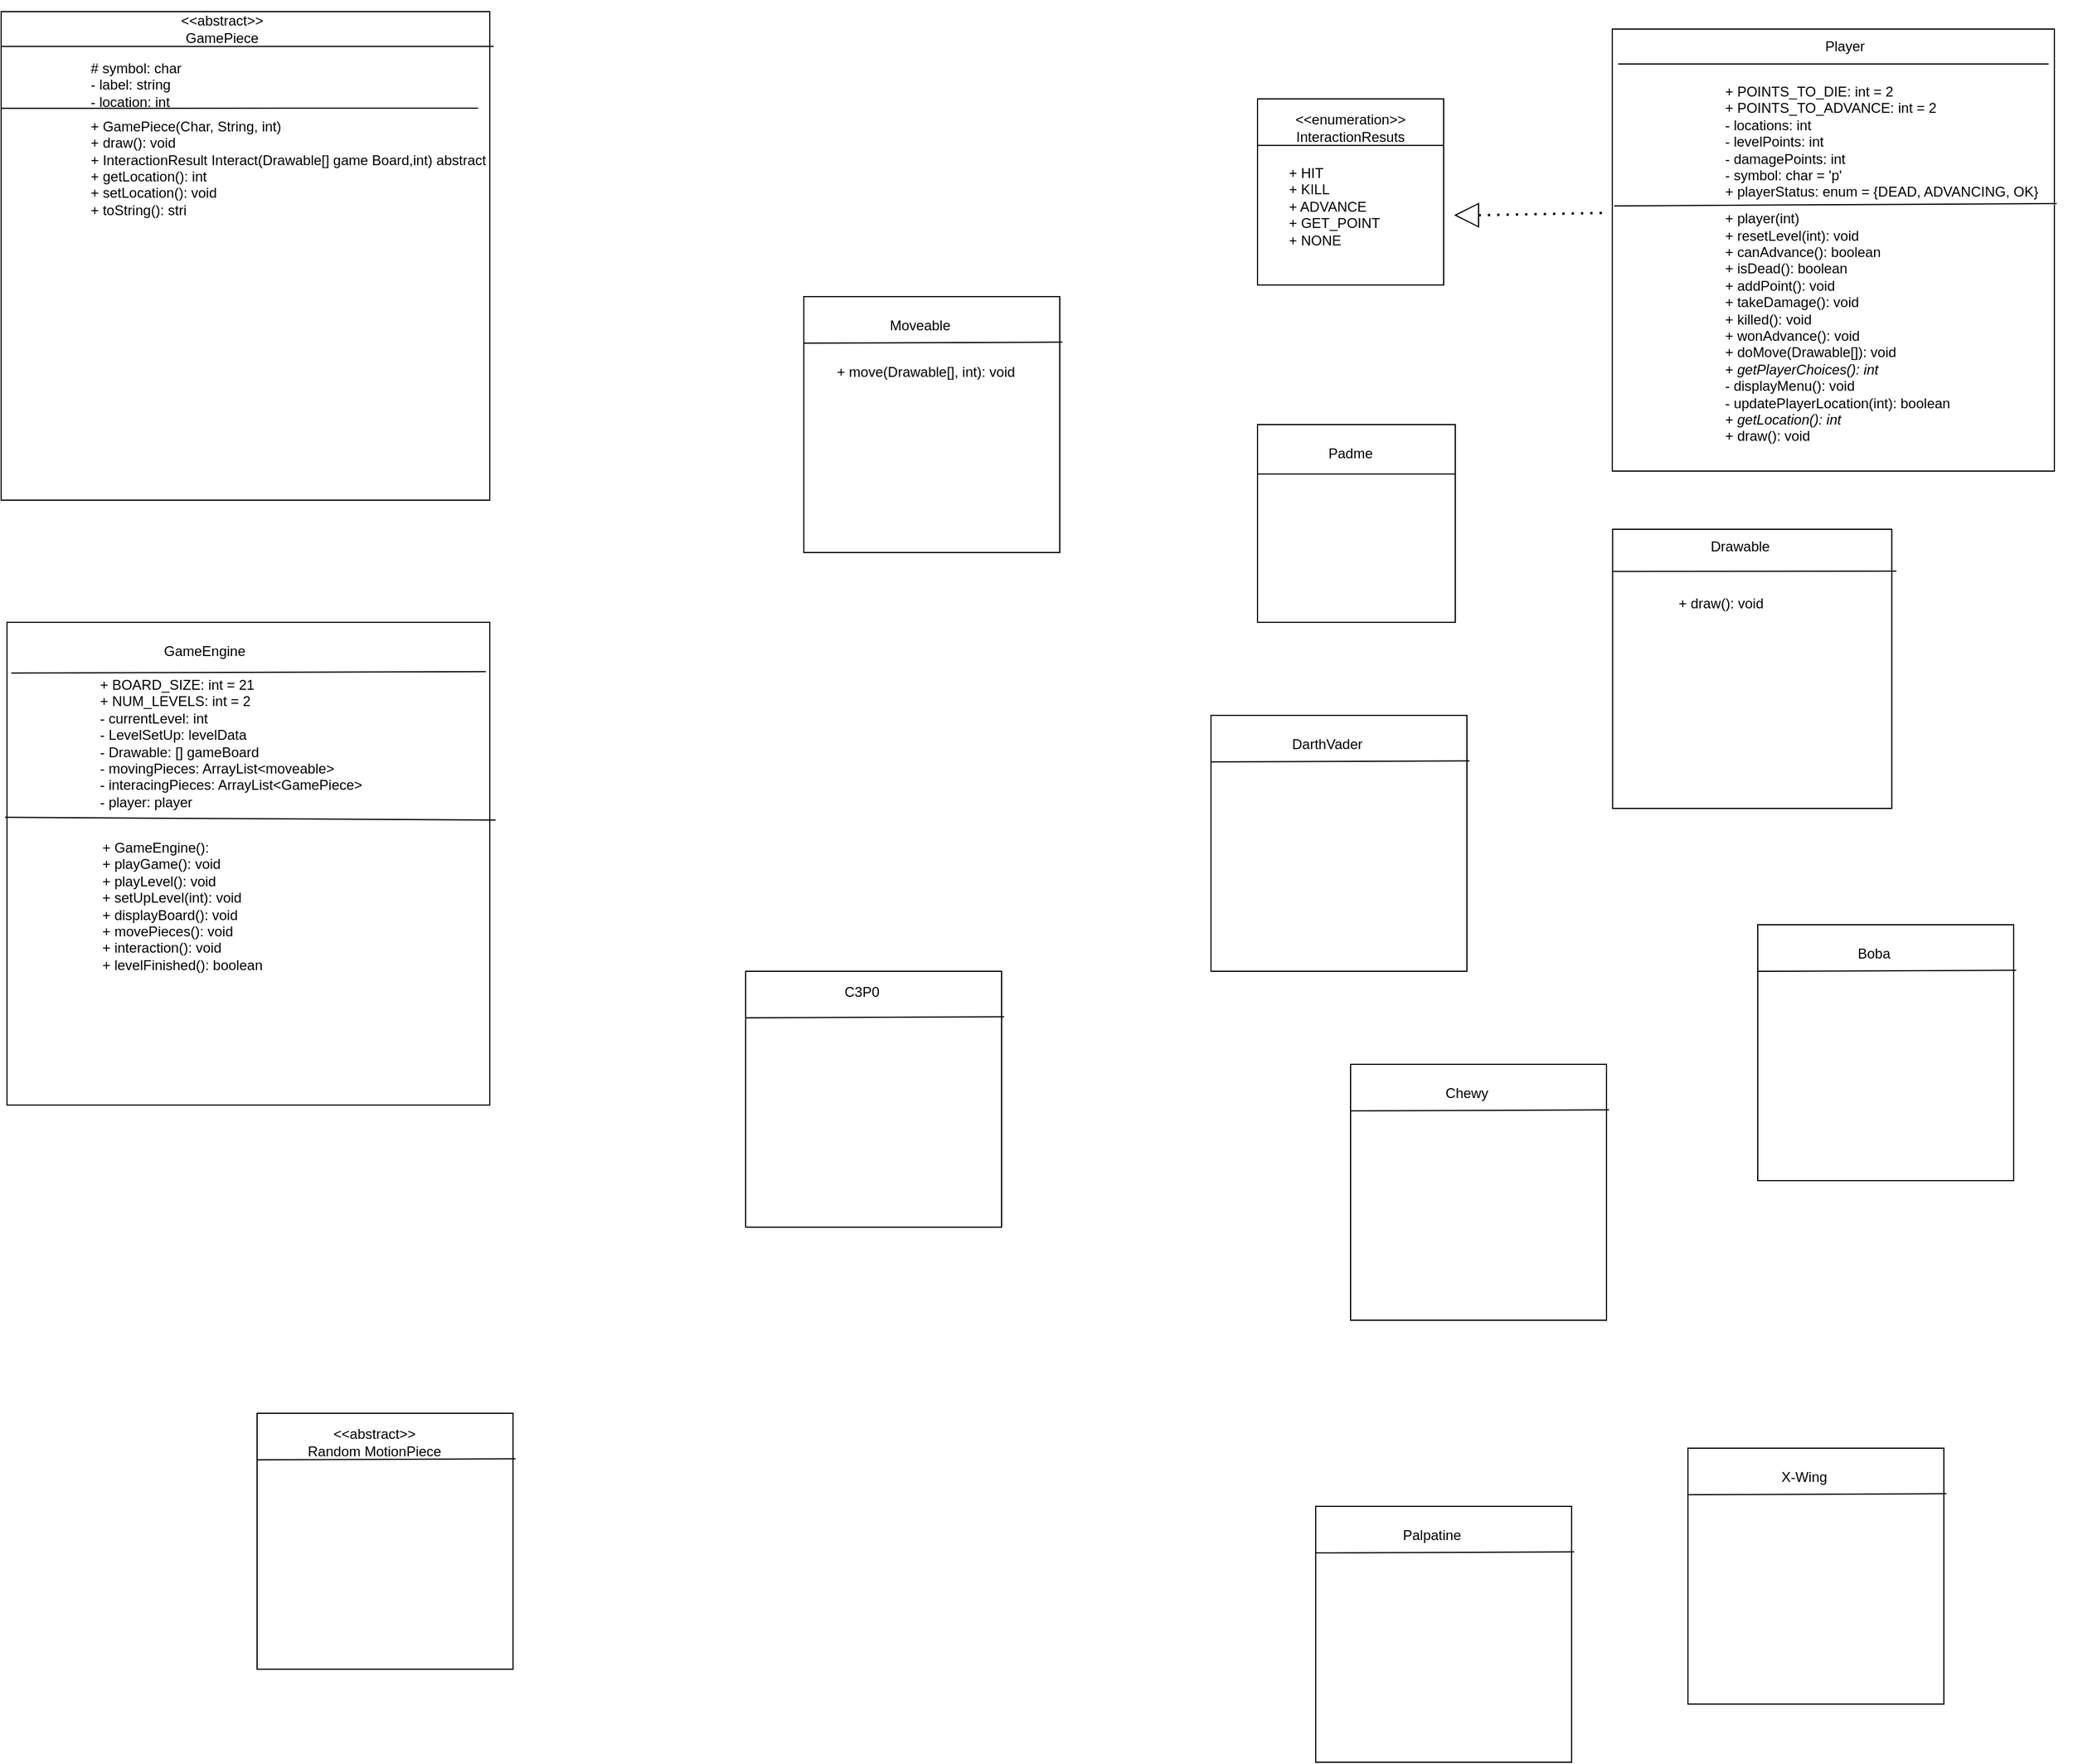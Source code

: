 <mxfile version="26.0.9">
  <diagram name="Page-1" id="SxFgVPT7Z6_eTKrGHsNR">
    <mxGraphModel dx="2537" dy="920" grid="1" gridSize="10" guides="1" tooltips="1" connect="1" arrows="1" fold="1" page="1" pageScale="1" pageWidth="1169" pageHeight="1654" math="0" shadow="0">
      <root>
        <mxCell id="0" />
        <mxCell id="1" parent="0" />
        <mxCell id="7tezufcK3x0pUca_TWKY-1" value="" style="whiteSpace=wrap;html=1;aspect=fixed;" parent="1" vertex="1">
          <mxGeometry x="80" y="130" width="160" height="160" as="geometry" />
        </mxCell>
        <mxCell id="7tezufcK3x0pUca_TWKY-3" value="&amp;lt;&amp;lt;enumeration&amp;gt;&amp;gt;&lt;div&gt;InteractionResuts&lt;/div&gt;" style="text;html=1;align=center;verticalAlign=middle;whiteSpace=wrap;rounded=0;" parent="1" vertex="1">
          <mxGeometry x="128" y="140" width="64" height="30" as="geometry" />
        </mxCell>
        <mxCell id="7tezufcK3x0pUca_TWKY-4" value="" style="endArrow=none;html=1;rounded=0;entryX=1;entryY=0.25;entryDx=0;entryDy=0;exitX=0;exitY=0.25;exitDx=0;exitDy=0;" parent="1" source="7tezufcK3x0pUca_TWKY-1" target="7tezufcK3x0pUca_TWKY-1" edge="1">
          <mxGeometry width="50" height="50" relative="1" as="geometry">
            <mxPoint x="110" y="210" as="sourcePoint" />
            <mxPoint x="160" y="160" as="targetPoint" />
          </mxGeometry>
        </mxCell>
        <mxCell id="7tezufcK3x0pUca_TWKY-5" value="&lt;div&gt;&lt;br&gt;&lt;/div&gt;" style="text;html=1;align=center;verticalAlign=middle;whiteSpace=wrap;rounded=0;" parent="1" vertex="1">
          <mxGeometry x="120" y="200" width="60" height="30" as="geometry" />
        </mxCell>
        <mxCell id="7tezufcK3x0pUca_TWKY-6" value="" style="whiteSpace=wrap;html=1;aspect=fixed;" parent="1" vertex="1">
          <mxGeometry x="385" y="70" width="380" height="380" as="geometry" />
        </mxCell>
        <mxCell id="7tezufcK3x0pUca_TWKY-8" value="" style="endArrow=none;html=1;rounded=0;" parent="1" edge="1">
          <mxGeometry width="50" height="50" relative="1" as="geometry">
            <mxPoint x="390" y="100" as="sourcePoint" />
            <mxPoint x="760" y="100" as="targetPoint" />
          </mxGeometry>
        </mxCell>
        <mxCell id="7tezufcK3x0pUca_TWKY-9" value="Player" style="text;html=1;align=center;verticalAlign=middle;whiteSpace=wrap;rounded=0;" parent="1" vertex="1">
          <mxGeometry x="500" y="70" width="170" height="30" as="geometry" />
        </mxCell>
        <mxCell id="7tezufcK3x0pUca_TWKY-13" value="" style="endArrow=none;html=1;rounded=0;exitX=0.004;exitY=0.4;exitDx=0;exitDy=0;exitPerimeter=0;" parent="1" source="7tezufcK3x0pUca_TWKY-6" edge="1">
          <mxGeometry width="50" height="50" relative="1" as="geometry">
            <mxPoint x="410" y="280" as="sourcePoint" />
            <mxPoint x="767" y="220" as="targetPoint" />
          </mxGeometry>
        </mxCell>
        <mxCell id="7tezufcK3x0pUca_TWKY-14" value="&lt;div&gt;&lt;br&gt;&lt;/div&gt;" style="text;html=1;align=center;verticalAlign=middle;whiteSpace=wrap;rounded=0;" parent="1" vertex="1">
          <mxGeometry x="435" y="308" width="205" height="20" as="geometry" />
        </mxCell>
        <mxCell id="7tezufcK3x0pUca_TWKY-24" value="" style="html=1;shadow=0;dashed=0;align=center;verticalAlign=middle;shape=mxgraph.arrows2.arrow;dy=0.6;dx=40;flipH=1;notch=0;" parent="1" vertex="1">
          <mxGeometry x="250" y="220" width="20" height="20" as="geometry" />
        </mxCell>
        <mxCell id="7tezufcK3x0pUca_TWKY-26" value="" style="endArrow=none;dashed=1;html=1;dashPattern=1 3;strokeWidth=2;rounded=0;exitX=0;exitY=0.5;exitDx=0;exitDy=0;exitPerimeter=0;entryX=0;entryY=1;entryDx=0;entryDy=0;" parent="1" source="7tezufcK3x0pUca_TWKY-24" edge="1">
          <mxGeometry width="50" height="50" relative="1" as="geometry">
            <mxPoint x="300" y="270" as="sourcePoint" />
            <mxPoint x="380.0" y="228" as="targetPoint" />
          </mxGeometry>
        </mxCell>
        <mxCell id="7tezufcK3x0pUca_TWKY-31" value="+ POINTS_TO_DIE: int = 2&#xa;+ POINTS_TO_ADVANCE: int = 2&#xa;- locations: int&#xa;- levelPoints: int&#xa;- damagePoints: int&#xa;- symbol: char = &#39;p&#39;&#xa;+ playerStatus: enum = {DEAD, ADVANCING, OK}" style="text;whiteSpace=wrap;" parent="1" vertex="1">
          <mxGeometry x="480" y="110" width="300" height="120" as="geometry" />
        </mxCell>
        <mxCell id="7tezufcK3x0pUca_TWKY-32" value="+ HIT&#xa;+ KILL&#xa;+ ADVANCE&#xa;+ GET_POINT&#xa;+ NONE" style="text;whiteSpace=wrap;" parent="1" vertex="1">
          <mxGeometry x="105" y="180" width="110" height="100" as="geometry" />
        </mxCell>
        <mxCell id="7tezufcK3x0pUca_TWKY-33" value="" style="whiteSpace=wrap;html=1;aspect=fixed;" parent="1" vertex="1">
          <mxGeometry x="80" y="410" width="170" height="170" as="geometry" />
        </mxCell>
        <mxCell id="7tezufcK3x0pUca_TWKY-34" value="Padme" style="text;html=1;align=center;verticalAlign=middle;whiteSpace=wrap;rounded=0;" parent="1" vertex="1">
          <mxGeometry x="120" y="420" width="80" height="30" as="geometry" />
        </mxCell>
        <mxCell id="7tezufcK3x0pUca_TWKY-35" value="" style="endArrow=none;html=1;rounded=0;exitX=0;exitY=0.25;exitDx=0;exitDy=0;entryX=1;entryY=0.25;entryDx=0;entryDy=0;" parent="1" source="7tezufcK3x0pUca_TWKY-33" target="7tezufcK3x0pUca_TWKY-33" edge="1">
          <mxGeometry width="50" height="50" relative="1" as="geometry">
            <mxPoint x="460" y="570" as="sourcePoint" />
            <mxPoint x="510" y="520" as="targetPoint" />
          </mxGeometry>
        </mxCell>
        <mxCell id="7tezufcK3x0pUca_TWKY-37" value="&lt;h1 style=&quot;margin-top: 0px;&quot;&gt;&lt;br&gt;&lt;/h1&gt;&lt;div&gt;&lt;br&gt;&lt;/div&gt;&lt;div&gt;&lt;div&gt;+ player(int)&lt;/div&gt;&lt;div&gt;+ resetLevel(int): void&lt;/div&gt;&lt;div&gt;+ canAdvance(): boolean&lt;/div&gt;&lt;div&gt;+ isDead(): boolean&lt;/div&gt;&lt;div&gt;+ addPoint(): void&lt;/div&gt;&lt;div&gt;+ takeDamage(): void&lt;/div&gt;&lt;div&gt;+ killed(): void&lt;/div&gt;&lt;div&gt;+ wonAdvance(): void&lt;/div&gt;&lt;div&gt;+ doMove(Drawable[]): void&lt;/div&gt;&lt;div&gt;+ &lt;i&gt;getPlayerChoices(): int&lt;/i&gt;&lt;/div&gt;&lt;div&gt;- displayMenu(): void&lt;/div&gt;&lt;div&gt;- updatePlayerLocation(int): boolean&lt;/div&gt;&lt;div&gt;+ &lt;i&gt;getLocation(): int&lt;/i&gt;&lt;/div&gt;&lt;div&gt;+ draw(): void&lt;/div&gt;&lt;/div&gt;&lt;div&gt;&lt;br&gt;&lt;/div&gt;" style="text;html=1;whiteSpace=wrap;overflow=hidden;rounded=0;" parent="1" vertex="1">
          <mxGeometry x="480" y="160" width="210" height="300" as="geometry" />
        </mxCell>
        <mxCell id="7tezufcK3x0pUca_TWKY-38" value="" style="whiteSpace=wrap;html=1;aspect=fixed;" parent="1" vertex="1">
          <mxGeometry x="385.24" y="500" width="240" height="240" as="geometry" />
        </mxCell>
        <mxCell id="7tezufcK3x0pUca_TWKY-39" value="" style="endArrow=none;html=1;rounded=0;exitX=-0.001;exitY=0.151;exitDx=0;exitDy=0;exitPerimeter=0;" parent="1" source="7tezufcK3x0pUca_TWKY-38" edge="1">
          <mxGeometry width="50" height="50" relative="1" as="geometry">
            <mxPoint x="382.24" y="520" as="sourcePoint" />
            <mxPoint x="629.24" y="536" as="targetPoint" />
          </mxGeometry>
        </mxCell>
        <mxCell id="7tezufcK3x0pUca_TWKY-40" value="Drawable" style="text;html=1;align=center;verticalAlign=middle;whiteSpace=wrap;rounded=0;" parent="1" vertex="1">
          <mxGeometry x="465.24" y="500" width="60" height="30" as="geometry" />
        </mxCell>
        <mxCell id="7tezufcK3x0pUca_TWKY-41" value="+ draw(): void" style="text;html=1;whiteSpace=wrap;overflow=hidden;rounded=0;" parent="1" vertex="1">
          <mxGeometry x="440.24" y="550" width="130" height="50" as="geometry" />
        </mxCell>
        <mxCell id="7tezufcK3x0pUca_TWKY-43" value="" style="whiteSpace=wrap;html=1;aspect=fixed;" parent="1" vertex="1">
          <mxGeometry x="40" y="660" width="220" height="220" as="geometry" />
        </mxCell>
        <mxCell id="7tezufcK3x0pUca_TWKY-46" value="" style="endArrow=none;html=1;rounded=0;entryX=1.01;entryY=0.178;entryDx=0;entryDy=0;entryPerimeter=0;" parent="1" target="7tezufcK3x0pUca_TWKY-43" edge="1">
          <mxGeometry width="50" height="50" relative="1" as="geometry">
            <mxPoint x="40" y="700" as="sourcePoint" />
            <mxPoint x="90" y="650" as="targetPoint" />
          </mxGeometry>
        </mxCell>
        <mxCell id="7tezufcK3x0pUca_TWKY-48" value="DarthVader" style="text;html=1;align=center;verticalAlign=middle;whiteSpace=wrap;rounded=0;" parent="1" vertex="1">
          <mxGeometry x="110" y="670" width="60" height="30" as="geometry" />
        </mxCell>
        <mxCell id="7K_W08JmNn9Qx-t4ZDiZ-1" value="" style="whiteSpace=wrap;html=1;aspect=fixed;" vertex="1" parent="1">
          <mxGeometry x="-1000" y="55" width="420" height="420" as="geometry" />
        </mxCell>
        <mxCell id="7K_W08JmNn9Qx-t4ZDiZ-4" value="&amp;lt;&amp;lt;abstract&amp;gt;&amp;gt;&lt;div&gt;GamePiece&lt;/div&gt;" style="text;html=1;align=center;verticalAlign=middle;whiteSpace=wrap;rounded=0;" vertex="1" parent="1">
          <mxGeometry x="-874.76" y="55" width="129.76" height="30" as="geometry" />
        </mxCell>
        <mxCell id="7K_W08JmNn9Qx-t4ZDiZ-7" value="" style="endArrow=none;html=1;rounded=0;exitX=0;exitY=0.198;exitDx=0;exitDy=0;exitPerimeter=0;" edge="1" parent="1" source="7K_W08JmNn9Qx-t4ZDiZ-1">
          <mxGeometry width="50" height="50" relative="1" as="geometry">
            <mxPoint x="-922" y="138" as="sourcePoint" />
            <mxPoint x="-590" y="138" as="targetPoint" />
          </mxGeometry>
        </mxCell>
        <mxCell id="7K_W08JmNn9Qx-t4ZDiZ-8" value="&lt;h1 style=&quot;margin-top: 0px;&quot;&gt;&lt;br&gt;&lt;/h1&gt;&lt;div&gt;+ GamePiece(Char, String, int)&lt;/div&gt;&lt;div&gt;+ draw(): void&lt;/div&gt;&lt;div&gt;+ InteractionResult Interact(Drawable[] game Board,int) abstract&lt;/div&gt;&lt;div&gt;+ getLocation(): int&lt;/div&gt;&lt;div&gt;+ setLocation(): void&lt;/div&gt;&lt;div&gt;+ toString(): stri&lt;/div&gt;" style="text;html=1;whiteSpace=wrap;overflow=hidden;rounded=0;" vertex="1" parent="1">
          <mxGeometry x="-925" y="95" width="350" height="160" as="geometry" />
        </mxCell>
        <mxCell id="7K_W08JmNn9Qx-t4ZDiZ-5" value="&lt;h1 style=&quot;margin-top: 0px;&quot;&gt;&lt;br&gt;&lt;/h1&gt;&lt;div&gt;# symbol: char&lt;/div&gt;&lt;div&gt;- label: string&lt;/div&gt;&lt;div&gt;- location: int&lt;/div&gt;" style="text;html=1;whiteSpace=wrap;overflow=hidden;rounded=0;" vertex="1" parent="1">
          <mxGeometry x="-925" y="45" width="180" height="110" as="geometry" />
        </mxCell>
        <mxCell id="7K_W08JmNn9Qx-t4ZDiZ-12" value="" style="endArrow=none;html=1;rounded=0;exitX=0;exitY=0.071;exitDx=0;exitDy=0;exitPerimeter=0;entryX=1.008;entryY=0.071;entryDx=0;entryDy=0;entryPerimeter=0;" edge="1" parent="1" source="7K_W08JmNn9Qx-t4ZDiZ-1" target="7K_W08JmNn9Qx-t4ZDiZ-1">
          <mxGeometry width="50" height="50" relative="1" as="geometry">
            <mxPoint x="-770" y="245" as="sourcePoint" />
            <mxPoint x="-720" y="195" as="targetPoint" />
          </mxGeometry>
        </mxCell>
        <mxCell id="7K_W08JmNn9Qx-t4ZDiZ-13" value="" style="whiteSpace=wrap;html=1;aspect=fixed;" vertex="1" parent="1">
          <mxGeometry x="-995" y="580" width="415" height="415" as="geometry" />
        </mxCell>
        <mxCell id="7K_W08JmNn9Qx-t4ZDiZ-14" value="" style="endArrow=none;html=1;rounded=0;entryX=0.992;entryY=0.102;entryDx=0;entryDy=0;entryPerimeter=0;exitX=0.009;exitY=0.105;exitDx=0;exitDy=0;exitPerimeter=0;" edge="1" parent="1" source="7K_W08JmNn9Qx-t4ZDiZ-13" target="7K_W08JmNn9Qx-t4ZDiZ-13">
          <mxGeometry width="50" height="50" relative="1" as="geometry">
            <mxPoint x="-1005" y="840" as="sourcePoint" />
            <mxPoint x="-955" y="790" as="targetPoint" />
          </mxGeometry>
        </mxCell>
        <mxCell id="7K_W08JmNn9Qx-t4ZDiZ-15" value="GameEngine" style="text;html=1;align=center;verticalAlign=middle;whiteSpace=wrap;rounded=0;" vertex="1" parent="1">
          <mxGeometry x="-855" y="590" width="60" height="30" as="geometry" />
        </mxCell>
        <mxCell id="7K_W08JmNn9Qx-t4ZDiZ-16" value="+ BOARD_SIZE: int = 21&lt;div&gt;+ NUM_LEVELS: int = 2&lt;/div&gt;&lt;div&gt;- currentLevel: int&lt;/div&gt;&lt;div&gt;- LevelSetUp: levelData&lt;/div&gt;&lt;div&gt;- Drawable: [] gameBoard&lt;/div&gt;&lt;div&gt;- movingPieces: ArrayList&amp;lt;moveable&amp;gt;&lt;/div&gt;&lt;div&gt;- interacingPieces: ArrayList&amp;lt;GamePiece&amp;gt;&lt;/div&gt;&lt;div&gt;- player: player&lt;/div&gt;&lt;div&gt;&lt;br&gt;&lt;/div&gt;" style="text;html=1;whiteSpace=wrap;overflow=hidden;rounded=0;" vertex="1" parent="1">
          <mxGeometry x="-917.5" y="620" width="250" height="120" as="geometry" />
        </mxCell>
        <mxCell id="7K_W08JmNn9Qx-t4ZDiZ-17" value="" style="endArrow=none;html=1;rounded=0;exitX=-0.004;exitY=0.404;exitDx=0;exitDy=0;exitPerimeter=0;" edge="1" parent="1" source="7K_W08JmNn9Qx-t4ZDiZ-13">
          <mxGeometry width="50" height="50" relative="1" as="geometry">
            <mxPoint x="-955" y="820" as="sourcePoint" />
            <mxPoint x="-575" y="750" as="targetPoint" />
          </mxGeometry>
        </mxCell>
        <mxCell id="7K_W08JmNn9Qx-t4ZDiZ-19" value="+ GameEngine():&lt;div&gt;+ playGame(): void&lt;/div&gt;&lt;div&gt;+ playLevel(): void&lt;/div&gt;&lt;div&gt;+ setUpLevel(int): void&lt;/div&gt;&lt;div&gt;+ displayBoard(): void&lt;/div&gt;&lt;div&gt;+ movePieces(): void&lt;/div&gt;&lt;div&gt;+ interaction(): void&lt;/div&gt;&lt;div&gt;+ levelFinished(): boolean&lt;/div&gt;&lt;div&gt;&lt;br&gt;&lt;/div&gt;" style="text;html=1;whiteSpace=wrap;overflow=hidden;rounded=0;" vertex="1" parent="1">
          <mxGeometry x="-915" y="760" width="180" height="120" as="geometry" />
        </mxCell>
        <mxCell id="7K_W08JmNn9Qx-t4ZDiZ-32" value="" style="whiteSpace=wrap;html=1;aspect=fixed;" vertex="1" parent="1">
          <mxGeometry x="160" y="960" width="220" height="220" as="geometry" />
        </mxCell>
        <mxCell id="7K_W08JmNn9Qx-t4ZDiZ-33" value="" style="endArrow=none;html=1;rounded=0;entryX=1.01;entryY=0.178;entryDx=0;entryDy=0;entryPerimeter=0;" edge="1" parent="1" target="7K_W08JmNn9Qx-t4ZDiZ-32">
          <mxGeometry width="50" height="50" relative="1" as="geometry">
            <mxPoint x="160" y="1000" as="sourcePoint" />
            <mxPoint x="210" y="950" as="targetPoint" />
          </mxGeometry>
        </mxCell>
        <mxCell id="7K_W08JmNn9Qx-t4ZDiZ-34" value="Chewy" style="text;html=1;align=center;verticalAlign=middle;whiteSpace=wrap;rounded=0;" vertex="1" parent="1">
          <mxGeometry x="230" y="970" width="60" height="30" as="geometry" />
        </mxCell>
        <mxCell id="7K_W08JmNn9Qx-t4ZDiZ-35" value="" style="whiteSpace=wrap;html=1;aspect=fixed;" vertex="1" parent="1">
          <mxGeometry x="-360" y="880" width="220" height="220" as="geometry" />
        </mxCell>
        <mxCell id="7K_W08JmNn9Qx-t4ZDiZ-36" value="" style="endArrow=none;html=1;rounded=0;entryX=1.01;entryY=0.178;entryDx=0;entryDy=0;entryPerimeter=0;" edge="1" parent="1" target="7K_W08JmNn9Qx-t4ZDiZ-35">
          <mxGeometry width="50" height="50" relative="1" as="geometry">
            <mxPoint x="-360" y="920" as="sourcePoint" />
            <mxPoint x="-310" y="870" as="targetPoint" />
          </mxGeometry>
        </mxCell>
        <mxCell id="7K_W08JmNn9Qx-t4ZDiZ-37" value="C3P0&lt;div&gt;&lt;br&gt;&lt;/div&gt;" style="text;html=1;align=center;verticalAlign=middle;whiteSpace=wrap;rounded=0;" vertex="1" parent="1">
          <mxGeometry x="-290" y="890" width="60" height="30" as="geometry" />
        </mxCell>
        <mxCell id="7K_W08JmNn9Qx-t4ZDiZ-39" value="" style="whiteSpace=wrap;html=1;aspect=fixed;" vertex="1" parent="1">
          <mxGeometry x="510" y="840" width="220" height="220" as="geometry" />
        </mxCell>
        <mxCell id="7K_W08JmNn9Qx-t4ZDiZ-40" value="" style="endArrow=none;html=1;rounded=0;entryX=1.01;entryY=0.178;entryDx=0;entryDy=0;entryPerimeter=0;" edge="1" parent="1" target="7K_W08JmNn9Qx-t4ZDiZ-39">
          <mxGeometry width="50" height="50" relative="1" as="geometry">
            <mxPoint x="510" y="880" as="sourcePoint" />
            <mxPoint x="560" y="830" as="targetPoint" />
          </mxGeometry>
        </mxCell>
        <mxCell id="7K_W08JmNn9Qx-t4ZDiZ-41" value="Boba" style="text;html=1;align=center;verticalAlign=middle;whiteSpace=wrap;rounded=0;" vertex="1" parent="1">
          <mxGeometry x="580" y="850" width="60" height="30" as="geometry" />
        </mxCell>
        <mxCell id="7K_W08JmNn9Qx-t4ZDiZ-42" value="" style="whiteSpace=wrap;html=1;aspect=fixed;" vertex="1" parent="1">
          <mxGeometry x="450" y="1290" width="220" height="220" as="geometry" />
        </mxCell>
        <mxCell id="7K_W08JmNn9Qx-t4ZDiZ-43" value="" style="endArrow=none;html=1;rounded=0;entryX=1.01;entryY=0.178;entryDx=0;entryDy=0;entryPerimeter=0;" edge="1" parent="1" target="7K_W08JmNn9Qx-t4ZDiZ-42">
          <mxGeometry width="50" height="50" relative="1" as="geometry">
            <mxPoint x="450" y="1330" as="sourcePoint" />
            <mxPoint x="500" y="1280" as="targetPoint" />
          </mxGeometry>
        </mxCell>
        <mxCell id="7K_W08JmNn9Qx-t4ZDiZ-44" value="X-Wing" style="text;html=1;align=center;verticalAlign=middle;whiteSpace=wrap;rounded=0;" vertex="1" parent="1">
          <mxGeometry x="520" y="1300" width="60" height="30" as="geometry" />
        </mxCell>
        <mxCell id="7K_W08JmNn9Qx-t4ZDiZ-45" value="" style="whiteSpace=wrap;html=1;aspect=fixed;" vertex="1" parent="1">
          <mxGeometry x="130" y="1340" width="220" height="220" as="geometry" />
        </mxCell>
        <mxCell id="7K_W08JmNn9Qx-t4ZDiZ-46" value="" style="endArrow=none;html=1;rounded=0;entryX=1.01;entryY=0.178;entryDx=0;entryDy=0;entryPerimeter=0;" edge="1" parent="1" target="7K_W08JmNn9Qx-t4ZDiZ-45">
          <mxGeometry width="50" height="50" relative="1" as="geometry">
            <mxPoint x="130" y="1380" as="sourcePoint" />
            <mxPoint x="180" y="1330" as="targetPoint" />
          </mxGeometry>
        </mxCell>
        <mxCell id="7K_W08JmNn9Qx-t4ZDiZ-47" value="Palpatine" style="text;html=1;align=center;verticalAlign=middle;whiteSpace=wrap;rounded=0;" vertex="1" parent="1">
          <mxGeometry x="200" y="1350" width="60" height="30" as="geometry" />
        </mxCell>
        <mxCell id="7K_W08JmNn9Qx-t4ZDiZ-48" value="" style="whiteSpace=wrap;html=1;aspect=fixed;" vertex="1" parent="1">
          <mxGeometry x="-310" y="300" width="220" height="220" as="geometry" />
        </mxCell>
        <mxCell id="7K_W08JmNn9Qx-t4ZDiZ-49" value="" style="endArrow=none;html=1;rounded=0;entryX=1.01;entryY=0.178;entryDx=0;entryDy=0;entryPerimeter=0;" edge="1" parent="1" target="7K_W08JmNn9Qx-t4ZDiZ-48">
          <mxGeometry width="50" height="50" relative="1" as="geometry">
            <mxPoint x="-310" y="340" as="sourcePoint" />
            <mxPoint x="-260" y="290" as="targetPoint" />
          </mxGeometry>
        </mxCell>
        <mxCell id="7K_W08JmNn9Qx-t4ZDiZ-50" value="Moveable" style="text;html=1;align=center;verticalAlign=middle;whiteSpace=wrap;rounded=0;" vertex="1" parent="1">
          <mxGeometry x="-240" y="310" width="60" height="30" as="geometry" />
        </mxCell>
        <mxCell id="7K_W08JmNn9Qx-t4ZDiZ-53" value="+ move(Drawable[], int): void" style="text;html=1;align=center;verticalAlign=middle;whiteSpace=wrap;rounded=0;" vertex="1" parent="1">
          <mxGeometry x="-300" y="350" width="190" height="30" as="geometry" />
        </mxCell>
        <mxCell id="7K_W08JmNn9Qx-t4ZDiZ-58" value="" style="whiteSpace=wrap;html=1;aspect=fixed;" vertex="1" parent="1">
          <mxGeometry x="-780" y="1260" width="220" height="220" as="geometry" />
        </mxCell>
        <mxCell id="7K_W08JmNn9Qx-t4ZDiZ-59" value="" style="endArrow=none;html=1;rounded=0;entryX=1.01;entryY=0.178;entryDx=0;entryDy=0;entryPerimeter=0;" edge="1" parent="1" target="7K_W08JmNn9Qx-t4ZDiZ-58">
          <mxGeometry width="50" height="50" relative="1" as="geometry">
            <mxPoint x="-780" y="1300" as="sourcePoint" />
            <mxPoint x="-730" y="1250" as="targetPoint" />
          </mxGeometry>
        </mxCell>
        <mxCell id="7K_W08JmNn9Qx-t4ZDiZ-60" value="&amp;lt;&amp;lt;abstract&amp;gt;&amp;gt;&lt;div&gt;Random MotionPiece&lt;/div&gt;" style="text;html=1;align=center;verticalAlign=middle;whiteSpace=wrap;rounded=0;" vertex="1" parent="1">
          <mxGeometry x="-774" y="1270" width="190" height="30" as="geometry" />
        </mxCell>
      </root>
    </mxGraphModel>
  </diagram>
</mxfile>
